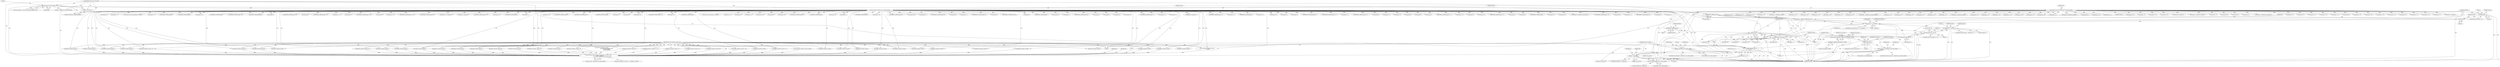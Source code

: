 digraph "0_tcpdump_289c672020280529fd382f3502efab7100d638ec@pointer" {
"1002895" [label="(Call,print_unknown_data(ndo, obj_tptr + 2, \"\n\t\t\", *(obj_tptr + 1) - 2))"];
"1000145" [label="(MethodParameterIn,netdissect_options *ndo)"];
"1002913" [label="(Call,obj_tptr+=*(obj_tptr+1))"];
"1002886" [label="(Call,*(obj_tptr+1) < 2)"];
"1002876" [label="(Call,obj_tlen < *(obj_tptr+1))"];
"1002849" [label="(Call,obj_tlen >= 2 + padbytes)"];
"1002842" [label="(Call,obj_tlen-=4)"];
"1002819" [label="(Call,obj_tlen < 4)"];
"1000320" [label="(Call,obj_tlen=rsvp_obj_len-sizeof(struct rsvp_object_header))"];
"1000322" [label="(Call,rsvp_obj_len-sizeof(struct rsvp_object_header))"];
"1000301" [label="(Call,tlen < rsvp_obj_len)"];
"1000172" [label="(Call,tlen>=sizeof(struct rsvp_object_header))"];
"1000150" [label="(MethodParameterIn,u_int tlen)"];
"1000215" [label="(Call,rsvp_obj_len < sizeof(struct rsvp_object_header))"];
"1000199" [label="(Call,rsvp_obj_len % 4)"];
"1000187" [label="(Call,rsvp_obj_len=EXTRACT_16BITS(rsvp_obj_header->length))"];
"1000189" [label="(Call,EXTRACT_16BITS(rsvp_obj_header->length))"];
"1002907" [label="(Call,obj_tlen-=*(obj_tptr+1))"];
"1002825" [label="(Call,padbytes = EXTRACT_16BITS(obj_tptr+2))"];
"1002827" [label="(Call,EXTRACT_16BITS(obj_tptr+2))"];
"1000314" [label="(Call,obj_tptr=tptr+sizeof(struct rsvp_object_header))"];
"1000184" [label="(Call,(const struct rsvp_object_header *)tptr)"];
"1000148" [label="(MethodParameterIn,const u_char *tptr)"];
"1002845" [label="(Call,obj_tptr+=4)"];
"1002839" [label="(Call,EXTRACT_16BITS(obj_tptr))"];
"1002901" [label="(Call,*(obj_tptr + 1) - 2)"];
"1003366" [label="(Call,print_unknown_data(ndo, tptr + sizeof(struct rsvp_object_header), \"\n\t    \", /* FIXME indentation */\n                               rsvp_obj_len - sizeof(struct rsvp_object_header)))"];
"1001284" [label="(Call,EXTRACT_16BITS(obj_tptr+2))"];
"1000182" [label="(Call,rsvp_obj_header = (const struct rsvp_object_header *)tptr)"];
"1002568" [label="(Call,obj_tptr+=16)"];
"1002236" [label="(Call,obj_tlen < 20)"];
"1002750" [label="(Call,obj_tptr+17)"];
"1001853" [label="(Call,EXTRACT_32BITS(obj_tptr+8))"];
"1001192" [label="(Call,obj_tptr+4)"];
"1002951" [label="(Call,obj_tptr + 1)"];
"1000349" [label="(Call,obj_tlen < 8)"];
"1002583" [label="(Call,obj_tlen >= 8)"];
"1002176" [label="(Call,obj_tlen < 20)"];
"1000315" [label="(Identifier,obj_tptr)"];
"1001847" [label="(Call,EXTRACT_32BITS(obj_tptr+4))"];
"1001848" [label="(Call,obj_tptr+4)"];
"1002755" [label="(Call,EXTRACT_16BITS(obj_tptr+18))"];
"1000314" [label="(Call,obj_tptr=tptr+sizeof(struct rsvp_object_header))"];
"1000186" [label="(Identifier,tptr)"];
"1001477" [label="(Call,obj_tlen-=*(obj_tptr+1))"];
"1000681" [label="(Call,ipaddr_string(ndo, obj_tptr))"];
"1002660" [label="(Call,obj_tptr+5)"];
"1003183" [label="(Call,EXTRACT_16BITS(obj_tptr))"];
"1002846" [label="(Identifier,obj_tptr)"];
"1002875" [label="(ControlStructure,if (obj_tlen < *(obj_tptr+1)))"];
"1000301" [label="(Call,tlen < rsvp_obj_len)"];
"1003384" [label="(Literal,0)"];
"1002902" [label="(Call,*(obj_tptr + 1))"];
"1002915" [label="(Call,*(obj_tptr+1))"];
"1002847" [label="(Literal,4)"];
"1000695" [label="(Call,obj_tlen < sizeof(struct in6_addr))"];
"1001918" [label="(Call,obj_tlen < 8)"];
"1001073" [label="(Call,obj_tptr+=4)"];
"1001025" [label="(Call,ipaddr_string(ndo, obj_tptr+8))"];
"1001658" [label="(Call,obj_tptr+3)"];
"1002895" [label="(Call,print_unknown_data(ndo, obj_tptr + 2, \"\n\t\t\", *(obj_tptr + 1) - 2))"];
"1002848" [label="(ControlStructure,while(obj_tlen >= 2 + padbytes))"];
"1001208" [label="(Call,EXTRACT_16BITS(obj_tptr+4))"];
"1001453" [label="(Call,obj_tptr+2)"];
"1001480" [label="(Call,obj_tptr+1)"];
"1001666" [label="(Call,obj_tptr+3)"];
"1002756" [label="(Call,obj_tptr+18)"];
"1000217" [label="(Call,sizeof(struct rsvp_object_header))"];
"1000410" [label="(Call,ip6addr_string(ndo, obj_tptr))"];
"1002845" [label="(Call,obj_tptr+=4)"];
"1002323" [label="(Call,ipaddr_string(ndo, obj_tptr))"];
"1002919" [label="(ControlStructure,break;)"];
"1000952" [label="(Call,ip6addr_string(ndo, obj_tptr+20))"];
"1003324" [label="(Call,ip6addr_string(ndo, obj_tptr))"];
"1003380" [label="(Call,tlen-=rsvp_obj_len)"];
"1002801" [label="(Call,obj_tlen-=20)"];
"1002877" [label="(Identifier,obj_tlen)"];
"1002842" [label="(Call,obj_tlen-=4)"];
"1002731" [label="(Call,obj_tlen-=8)"];
"1000843" [label="(Call,EXTRACT_24BITS(obj_tptr+1))"];
"1001323" [label="(Call,obj_tptr + 1)"];
"1002957" [label="(Call,obj_tptr+=4)"];
"1000867" [label="(Call,obj_tlen < 8)"];
"1002844" [label="(Literal,4)"];
"1002398" [label="(Call,obj_tlen < sizeof(struct rsvp_obj_frr_t))"];
"1002854" [label="(Block,)"];
"1002889" [label="(Identifier,obj_tptr)"];
"1000179" [label="(Identifier,tptr)"];
"1000463" [label="(Call,ip6addr_string(ndo, obj_tptr))"];
"1000571" [label="(Call,ipaddr_string(ndo, obj_tptr))"];
"1000176" [label="(Block,)"];
"1001483" [label="(Call,obj_tptr+=*(obj_tptr+1))"];
"1001405" [label="(Call,ipaddr_string(ndo, obj_tptr+2))"];
"1000145" [label="(MethodParameterIn,netdissect_options *ndo)"];
"1002843" [label="(Identifier,obj_tlen)"];
"1003373" [label="(Call,rsvp_obj_len - sizeof(struct rsvp_object_header))"];
"1000709" [label="(Call,ip6addr_string(ndo, obj_tptr))"];
"1002280" [label="(Call,ip6addr_string(ndo, obj_tptr))"];
"1003286" [label="(Call,obj_tlen < 4)"];
"1000328" [label="(Call,ND_TTEST2(*tptr, rsvp_obj_len))"];
"1001095" [label="(Call,EXTRACT_16BITS(obj_tptr + 2))"];
"1001289" [label="(Call,obj_tptr + 2)"];
"1003154" [label="(Call,EXTRACT_32BITS(obj_tptr))"];
"1002595" [label="(Call,ipaddr_string(ndo, obj_tptr))"];
"1001801" [label="(Call,obj_tptr + 4)"];
"1002160" [label="(Call,ipaddr_string(ndo, obj_tptr))"];
"1002910" [label="(Call,obj_tptr+1)"];
"1002896" [label="(Identifier,ndo)"];
"1001014" [label="(Call,ipaddr_string(ndo, obj_tptr))"];
"1002908" [label="(Identifier,obj_tlen)"];
"1001239" [label="(Call,obj_tlen < 4)"];
"1002820" [label="(Identifier,obj_tlen)"];
"1002851" [label="(Call,2 + padbytes)"];
"1002206" [label="(Call,obj_tlen < 20)"];
"1001295" [label="(Call,obj_tptr+=4)"];
"1001448" [label="(Call,obj_tptr+2)"];
"1001854" [label="(Call,obj_tptr+8)"];
"1002353" [label="(Call,ipaddr_string(ndo, obj_tptr))"];
"1000897" [label="(Call,obj_tlen < 20)"];
"1002916" [label="(Call,obj_tptr+1)"];
"1000321" [label="(Identifier,obj_tlen)"];
"1002885" [label="(ControlStructure,if (*(obj_tptr+1) < 2))"];
"1001311" [label="(Call,obj_tlen >= 4)"];
"1001142" [label="(Call,EXTRACT_16BITS(obj_tptr+8))"];
"1001879" [label="(Call,EXTRACT_32BITS(obj_tptr + 4))"];
"1001179" [label="(Call,obj_tptr + 2)"];
"1001221" [label="(Call,EXTRACT_16BITS(obj_tptr + 4))"];
"1000911" [label="(Call,ip6addr_string(ndo, obj_tptr))"];
"1001841" [label="(Call,obj_tptr+4)"];
"1000215" [label="(Call,rsvp_obj_len < sizeof(struct rsvp_object_header))"];
"1003299" [label="(Call,ipaddr_string(ndo, obj_tptr))"];
"1000205" [label="(Identifier,ndo)"];
"1001096" [label="(Call,obj_tptr + 2)"];
"1001129" [label="(Call,obj_tptr + 6)"];
"1003240" [label="(Call,obj_tlen-=4)"];
"1000171" [label="(ControlStructure,while(tlen>=sizeof(struct rsvp_object_header)))"];
"1000323" [label="(Identifier,rsvp_obj_len)"];
"1002677" [label="(Call,ipaddr_string(ndo, obj_tptr))"];
"1000189" [label="(Call,EXTRACT_16BITS(rsvp_obj_header->length))"];
"1001377" [label="(Call,obj_tptr+6)"];
"1000520" [label="(Call,obj_tlen < 12)"];
"1001470" [label="(Call,obj_tptr+3)"];
"1002888" [label="(Call,obj_tptr+1)"];
"1001407" [label="(Call,obj_tptr+2)"];
"1002741" [label="(Call,obj_tlen < 20)"];
"1000216" [label="(Identifier,rsvp_obj_len)"];
"1000542" [label="(Call,ipaddr_string(ndo, obj_tptr + 8))"];
"1001052" [label="(Call,obj_tlen >= 4)"];
"1000200" [label="(Identifier,rsvp_obj_len)"];
"1003368" [label="(Call,tptr + sizeof(struct rsvp_object_header))"];
"1000557" [label="(Call,obj_tlen < 12)"];
"1002824" [label="(Literal,1)"];
"1001996" [label="(Call,obj_tlen < 4)"];
"1002950" [label="(Call,EXTRACT_24BITS(obj_tptr + 1))"];
"1002857" [label="(Identifier,ndo)"];
"1001858" [label="(Call,obj_tptr + 12)"];
"1001587" [label="(Call,obj_tptr+3)"];
"1002900" [label="(Literal,\"\n\t\t\")"];
"1002887" [label="(Call,*(obj_tptr+1))"];
"1002913" [label="(Call,obj_tptr+=*(obj_tptr+1))"];
"1000852" [label="(Call,obj_tptr+=4)"];
"1001066" [label="(Call,EXTRACT_16BITS(obj_tptr + 2))"];
"1001277" [label="(Call,obj_tptr+1)"];
"1001462" [label="(Call,obj_tptr+3)"];
"1002009" [label="(Call,EXTRACT_32BITS(obj_tptr))"];
"1002053" [label="(Call,obj_tptr + 2)"];
"1002734" [label="(Call,obj_tptr+=8)"];
"1001079" [label="(Call,obj_tlen < 12)"];
"1002339" [label="(Call,obj_tlen < 16)"];
"1002841" [label="(Identifier,padbytes)"];
"1000644" [label="(Call,ip6addr_string(ndo, obj_tptr))"];
"1002934" [label="(Call,obj_tlen < 8)"];
"1002484" [label="(Call,obj_tptr+=sizeof(struct rsvp_obj_frr_t))"];
"1003377" [label="(Call,tptr+=rsvp_obj_len)"];
"1000941" [label="(Call,ip6addr_string(ndo, obj_tptr))"];
"1001473" [label="(Call,EXTRACT_32BITS(obj_tptr + 4))"];
"1002828" [label="(Call,obj_tptr+2)"];
"1001646" [label="(Call,obj_tptr+2)"];
"1002914" [label="(Identifier,obj_tptr)"];
"1002825" [label="(Call,padbytes = EXTRACT_16BITS(obj_tptr+2))"];
"1001896" [label="(Call,obj_tlen+=subobj_len)"];
"1002266" [label="(Call,obj_tlen < 40)"];
"1001780" [label="(Call,obj_tptr + 4)"];
"1001578" [label="(Call,obj_tlen < 4)"];
"1002821" [label="(Literal,4)"];
"1000330" [label="(Identifier,tptr)"];
"1001191" [label="(Call,EXTRACT_32BITS(obj_tptr+4))"];
"1002651" [label="(Call,obj_tlen < 8)"];
"1003225" [label="(Call,obj_tptr+4)"];
"1001502" [label="(Call,obj_tlen < 8)"];
"1001222" [label="(Call,obj_tptr + 4)"];
"1000602" [label="(Call,obj_tlen < sizeof(struct in_addr))"];
"1001954" [label="(Call,obj_tlen < 20)"];
"1003311" [label="(Call,obj_tlen < 16)"];
"1000781" [label="(Call,obj_tlen < 12)"];
"1000222" [label="(Identifier,ndo)"];
"1001209" [label="(Call,obj_tptr+4)"];
"1000303" [label="(Identifier,rsvp_obj_len)"];
"1003098" [label="(Call,signature_verify(ndo, pptr, plen,\n                                            obj_ptr.rsvp_obj_integrity->digest,\n                                            rsvp_clear_checksum,\n                                            rsvp_com_header))"];
"1001419" [label="(Call,obj_tptr + 7)"];
"1003006" [label="(Call,(const struct rsvp_obj_integrity_t *)obj_tptr)"];
"1000485" [label="(Call,obj_tlen < 26)"];
"1002031" [label="(Call,obj_tlen < 4)"];
"1001067" [label="(Call,obj_tptr + 2)"];
"1001706" [label="(Call,EXTRACT_16BITS(obj_tptr))"];
"1000190" [label="(Call,rsvp_obj_header->length)"];
"1002629" [label="(Call,EXTRACT_32BITS(obj_tptr))"];
"1001233" [label="(Call,obj_tptr+=12)"];
"1002879" [label="(Call,obj_tptr+1)"];
"1000984" [label="(Call,ipaddr_string(ndo, obj_tptr))"];
"1000449" [label="(Call,obj_tlen < 36)"];
"1000148" [label="(MethodParameterIn,const u_char *tptr)"];
"1002819" [label="(Call,obj_tlen < 4)"];
"1002190" [label="(Call,ip6addr_string(ndo, obj_tptr))"];
"1002995" [label="(Call,obj_tlen < sizeof(struct rsvp_obj_integrity_t))"];
"1000320" [label="(Call,obj_tlen=rsvp_obj_len-sizeof(struct rsvp_object_header))"];
"1000795" [label="(Call,EXTRACT_32BITS(obj_tptr))"];
"1000300" [label="(ControlStructure,if(tlen < rsvp_obj_len))"];
"1000826" [label="(Call,obj_tlen < 4)"];
"1001178" [label="(Call,EXTRACT_16BITS(obj_tptr + 2))"];
"1002364" [label="(Call,ipaddr_string(ndo, obj_tptr+8))"];
"1001122" [label="(Call,EXTRACT_16BITS(obj_tptr+4))"];
"1002907" [label="(Call,obj_tlen-=*(obj_tptr+1))"];
"1001199" [label="(Call,obj_tptr+8)"];
"1002903" [label="(Call,obj_tptr + 1)"];
"1001932" [label="(Call,ipaddr_string(ndo, obj_tptr))"];
"1002886" [label="(Call,*(obj_tptr+1) < 2)"];
"1002816" [label="(Block,)"];
"1001968" [label="(Call,ip6addr_string(ndo, obj_tptr))"];
"1001685" [label="(Call,obj_tlen < 4)"];
"1001128" [label="(Call,EXTRACT_16BITS(obj_tptr + 6))"];
"1001412" [label="(Call,obj_tptr+6)"];
"1002901" [label="(Call,*(obj_tptr + 1) - 2)"];
"1001288" [label="(Call,EXTRACT_16BITS(obj_tptr + 2))"];
"1001617" [label="(Call,obj_tptr + 4 + i)"];
"1000757" [label="(Call,obj_tlen < 4)"];
"1001285" [label="(Call,obj_tptr+2)"];
"1001857" [label="(Call,EXTRACT_32BITS(obj_tptr + 12))"];
"1002666" [label="(Call,obj_tptr+6)"];
"1003235" [label="(Call,obj_tptr+=12)"];
"1003356" [label="(ControlStructure,if (ndo->ndo_vflag > 1 || hexdump == TRUE))"];
"1000174" [label="(Call,sizeof(struct rsvp_object_header))"];
"1002894" [label="(Literal,1)"];
"1001540" [label="(Call,obj_tlen < 8)"];
"1000150" [label="(MethodParameterIn,u_int tlen)"];
"1001148" [label="(Call,EXTRACT_16BITS(obj_tptr + 10))"];
"1002909" [label="(Call,*(obj_tptr+1))"];
"1002839" [label="(Call,EXTRACT_16BITS(obj_tptr))"];
"1001614" [label="(Call,safeputchar(ndo, *(obj_tptr + 4 + i)))"];
"1002884" [label="(Literal,1)"];
"1001198" [label="(Call,EXTRACT_32BITS(obj_tptr+8))"];
"1002491" [label="(Call,obj_tlen < 16)"];
"1001661" [label="(Call,obj_tptr+=4+*(obj_tptr+3))"];
"1002598" [label="(Call,ipaddr_string(ndo, obj_tptr + 4))"];
"1000579" [label="(Call,ipaddr_string(ndo, obj_tptr + 8))"];
"1002309" [label="(Call,obj_tlen < 8)"];
"1000324" [label="(Call,sizeof(struct rsvp_object_header))"];
"1001893" [label="(Call,obj_tptr+=subobj_len)"];
"1002052" [label="(Call,EXTRACT_16BITS(obj_tptr + 2))"];
"1003243" [label="(Call,obj_tptr+=4)"];
"1000667" [label="(Call,obj_tlen < sizeof(struct in_addr))"];
"1001516" [label="(Call,EXTRACT_32BITS(obj_tptr))"];
"1001486" [label="(Call,obj_tptr+1)"];
"1002897" [label="(Call,obj_tptr + 2)"];
"1000881" [label="(Call,ipaddr_string(ndo, obj_tptr))"];
"1001778" [label="(Call,ipaddr_string(ndo, obj_tptr + 4))"];
"1002291" [label="(Call,ip6addr_string(ndo, obj_tptr+20))"];
"1002849" [label="(Call,obj_tlen >= 2 + padbytes)"];
"1002146" [label="(Call,obj_tlen < 8)"];
"1000307" [label="(Identifier,ndo)"];
"1000198" [label="(ControlStructure,if(rsvp_obj_len % 4))"];
"1003409" [label="(MethodReturn,RET)"];
"1000188" [label="(Identifier,rsvp_obj_len)"];
"1002833" [label="(Identifier,ndo)"];
"1000316" [label="(Call,tptr+sizeof(struct rsvp_object_header))"];
"1001880" [label="(Call,obj_tptr + 4)"];
"1002665" [label="(Call,EXTRACT_16BITS(obj_tptr+6))"];
"1002906" [label="(Literal,2)"];
"1001840" [label="(Call,EXTRACT_32BITS(obj_tptr+4))"];
"1003366" [label="(Call,print_unknown_data(ndo, tptr + sizeof(struct rsvp_object_header), \"\n\t    \", /* FIXME indentation */\n                               rsvp_obj_len - sizeof(struct rsvp_object_header)))"];
"1002220" [label="(Call,ip6addr_string(ndo, obj_tptr))"];
"1000194" [label="(Identifier,rsvp_obj_ctype)"];
"1003367" [label="(Identifier,ndo)"];
"1003138" [label="(Call,obj_tlen < 4)"];
"1000499" [label="(Call,EXTRACT_32BITS(obj_tptr))"];
"1001272" [label="(Call,obj_tptr+1)"];
"1001638" [label="(Call,obj_tptr+1)"];
"1000970" [label="(Call,obj_tlen < 8)"];
"1000471" [label="(Call,ip6addr_string(ndo, obj_tptr + 20))"];
"1000184" [label="(Call,(const struct rsvp_object_header *)tptr)"];
"1001156" [label="(Call,obj_tptr+=12)"];
"1002850" [label="(Identifier,obj_tlen)"];
"1002872" [label="(Call,obj_tptr + 1)"];
"1000616" [label="(Call,ipaddr_string(ndo, obj_tptr))"];
"1000735" [label="(Call,obj_tlen >= 4)"];
"1003228" [label="(Call,EXTRACT_32BITS(obj_tptr + 8))"];
"1002116" [label="(Call,rsvp_intserv_print(ndo, obj_tptr, obj_tlen))"];
"1000214" [label="(ControlStructure,if(rsvp_obj_len < sizeof(struct rsvp_object_header)))"];
"1003229" [label="(Call,obj_tptr + 8)"];
"1002767" [label="(Call,ip6addr_string(ndo, obj_tptr))"];
"1001554" [label="(Call,EXTRACT_32BITS(obj_tptr))"];
"1000396" [label="(Call,obj_tlen < 20)"];
"1002838" [label="(Block,)"];
"1003350" [label="(Call,print_unknown_data(ndo, obj_tptr, \"\n\t    \", obj_tlen))"];
"1002390" [label="(Call,(const struct rsvp_obj_frr_t *)obj_tptr)"];
"1003174" [label="(Call,obj_tlen < 4)"];
"1000187" [label="(Call,rsvp_obj_len=EXTRACT_16BITS(rsvp_obj_header->length))"];
"1000927" [label="(Call,obj_tlen < 40)"];
"1000506" [label="(Call,ip6addr_string(ndo, obj_tptr + 8))"];
"1001162" [label="(Call,obj_tlen < 12)"];
"1000630" [label="(Call,obj_tlen < sizeof(struct in6_addr))"];
"1001650" [label="(Call,obj_tptr + 2)"];
"1001123" [label="(Call,obj_tptr+4)"];
"1002632" [label="(Call,obj_tlen-=4)"];
"1000322" [label="(Call,rsvp_obj_len-sizeof(struct rsvp_object_header))"];
"1002876" [label="(Call,obj_tlen < *(obj_tptr+1))"];
"1001474" [label="(Call,obj_tptr + 4)"];
"1002804" [label="(Call,obj_tptr+=20)"];
"1002840" [label="(Identifier,obj_tptr)"];
"1002826" [label="(Identifier,padbytes)"];
"1001000" [label="(Call,obj_tlen < 16)"];
"1001143" [label="(Call,obj_tptr+8)"];
"1000238" [label="(Identifier,ndo)"];
"1000201" [label="(Literal,4)"];
"1002827" [label="(Call,EXTRACT_16BITS(obj_tptr+2))"];
"1002057" [label="(Call,obj_tptr+=4)"];
"1003224" [label="(Call,EXTRACT_32BITS(obj_tptr+4))"];
"1000746" [label="(Call,EXTRACT_32BITS(obj_tptr))"];
"1003210" [label="(Call,obj_tlen < 12)"];
"1002891" [label="(Literal,2)"];
"1002250" [label="(Call,ipaddr_string(ndo, obj_tptr))"];
"1001799" [label="(Call,ip6addr_string(ndo, obj_tptr + 4))"];
"1002818" [label="(ControlStructure,if (obj_tlen < 4))"];
"1000173" [label="(Identifier,tlen)"];
"1001107" [label="(Call,obj_tptr + 4)"];
"1002878" [label="(Call,*(obj_tptr+1))"];
"1000172" [label="(Call,tlen>=sizeof(struct rsvp_object_header))"];
"1000844" [label="(Call,obj_tptr+1)"];
"1000199" [label="(Call,rsvp_obj_len % 4)"];
"1000363" [label="(Call,ipaddr_string(ndo, obj_tptr))"];
"1000534" [label="(Call,ipaddr_string(ndo, obj_tptr))"];
"1000770" [label="(Call,EXTRACT_32BITS(obj_tptr))"];
"1000302" [label="(Identifier,tlen)"];
"1001149" [label="(Call,obj_tptr + 10)"];
"1003378" [label="(Identifier,tptr)"];
"1003372" [label="(Literal,\"\n\t    \")"];
"1002895" -> "1002854"  [label="AST: "];
"1002895" -> "1002901"  [label="CFG: "];
"1002896" -> "1002895"  [label="AST: "];
"1002897" -> "1002895"  [label="AST: "];
"1002900" -> "1002895"  [label="AST: "];
"1002901" -> "1002895"  [label="AST: "];
"1002908" -> "1002895"  [label="CFG: "];
"1002895" -> "1003409"  [label="DDG: "];
"1002895" -> "1003409"  [label="DDG: "];
"1002895" -> "1003409"  [label="DDG: "];
"1002895" -> "1003409"  [label="DDG: "];
"1000145" -> "1002895"  [label="DDG: "];
"1002913" -> "1002895"  [label="DDG: "];
"1002845" -> "1002895"  [label="DDG: "];
"1002901" -> "1002895"  [label="DDG: "];
"1002901" -> "1002895"  [label="DDG: "];
"1002895" -> "1003366"  [label="DDG: "];
"1000145" -> "1000144"  [label="AST: "];
"1000145" -> "1003409"  [label="DDG: "];
"1000145" -> "1000363"  [label="DDG: "];
"1000145" -> "1000410"  [label="DDG: "];
"1000145" -> "1000463"  [label="DDG: "];
"1000145" -> "1000471"  [label="DDG: "];
"1000145" -> "1000506"  [label="DDG: "];
"1000145" -> "1000534"  [label="DDG: "];
"1000145" -> "1000542"  [label="DDG: "];
"1000145" -> "1000571"  [label="DDG: "];
"1000145" -> "1000579"  [label="DDG: "];
"1000145" -> "1000616"  [label="DDG: "];
"1000145" -> "1000644"  [label="DDG: "];
"1000145" -> "1000681"  [label="DDG: "];
"1000145" -> "1000709"  [label="DDG: "];
"1000145" -> "1000881"  [label="DDG: "];
"1000145" -> "1000911"  [label="DDG: "];
"1000145" -> "1000941"  [label="DDG: "];
"1000145" -> "1000952"  [label="DDG: "];
"1000145" -> "1000984"  [label="DDG: "];
"1000145" -> "1001014"  [label="DDG: "];
"1000145" -> "1001025"  [label="DDG: "];
"1000145" -> "1001405"  [label="DDG: "];
"1000145" -> "1001614"  [label="DDG: "];
"1000145" -> "1001778"  [label="DDG: "];
"1000145" -> "1001799"  [label="DDG: "];
"1000145" -> "1001932"  [label="DDG: "];
"1000145" -> "1001968"  [label="DDG: "];
"1000145" -> "1002116"  [label="DDG: "];
"1000145" -> "1002160"  [label="DDG: "];
"1000145" -> "1002190"  [label="DDG: "];
"1000145" -> "1002220"  [label="DDG: "];
"1000145" -> "1002250"  [label="DDG: "];
"1000145" -> "1002280"  [label="DDG: "];
"1000145" -> "1002291"  [label="DDG: "];
"1000145" -> "1002323"  [label="DDG: "];
"1000145" -> "1002353"  [label="DDG: "];
"1000145" -> "1002364"  [label="DDG: "];
"1000145" -> "1002595"  [label="DDG: "];
"1000145" -> "1002598"  [label="DDG: "];
"1000145" -> "1002677"  [label="DDG: "];
"1000145" -> "1002767"  [label="DDG: "];
"1000145" -> "1003098"  [label="DDG: "];
"1000145" -> "1003299"  [label="DDG: "];
"1000145" -> "1003324"  [label="DDG: "];
"1000145" -> "1003350"  [label="DDG: "];
"1000145" -> "1003366"  [label="DDG: "];
"1002913" -> "1002854"  [label="AST: "];
"1002913" -> "1002915"  [label="CFG: "];
"1002914" -> "1002913"  [label="AST: "];
"1002915" -> "1002913"  [label="AST: "];
"1002850" -> "1002913"  [label="CFG: "];
"1002913" -> "1003409"  [label="DDG: "];
"1002913" -> "1003409"  [label="DDG: "];
"1002913" -> "1002872"  [label="DDG: "];
"1002913" -> "1002879"  [label="DDG: "];
"1002913" -> "1002888"  [label="DDG: "];
"1002913" -> "1002897"  [label="DDG: "];
"1002913" -> "1002903"  [label="DDG: "];
"1002913" -> "1002910"  [label="DDG: "];
"1002886" -> "1002913"  [label="DDG: "];
"1002845" -> "1002913"  [label="DDG: "];
"1002913" -> "1002916"  [label="DDG: "];
"1002886" -> "1002885"  [label="AST: "];
"1002886" -> "1002891"  [label="CFG: "];
"1002887" -> "1002886"  [label="AST: "];
"1002891" -> "1002886"  [label="AST: "];
"1002894" -> "1002886"  [label="CFG: "];
"1002896" -> "1002886"  [label="CFG: "];
"1002886" -> "1003409"  [label="DDG: "];
"1002886" -> "1003409"  [label="DDG: "];
"1002886" -> "1002876"  [label="DDG: "];
"1002876" -> "1002886"  [label="DDG: "];
"1002886" -> "1002907"  [label="DDG: "];
"1002876" -> "1002875"  [label="AST: "];
"1002876" -> "1002878"  [label="CFG: "];
"1002877" -> "1002876"  [label="AST: "];
"1002878" -> "1002876"  [label="AST: "];
"1002884" -> "1002876"  [label="CFG: "];
"1002889" -> "1002876"  [label="CFG: "];
"1002876" -> "1003409"  [label="DDG: "];
"1002876" -> "1003409"  [label="DDG: "];
"1002876" -> "1003409"  [label="DDG: "];
"1002849" -> "1002876"  [label="DDG: "];
"1002876" -> "1002907"  [label="DDG: "];
"1002849" -> "1002848"  [label="AST: "];
"1002849" -> "1002851"  [label="CFG: "];
"1002850" -> "1002849"  [label="AST: "];
"1002851" -> "1002849"  [label="AST: "];
"1002857" -> "1002849"  [label="CFG: "];
"1002919" -> "1002849"  [label="CFG: "];
"1002849" -> "1003409"  [label="DDG: "];
"1002849" -> "1003409"  [label="DDG: "];
"1002849" -> "1003409"  [label="DDG: "];
"1002842" -> "1002849"  [label="DDG: "];
"1002907" -> "1002849"  [label="DDG: "];
"1002825" -> "1002849"  [label="DDG: "];
"1002842" -> "1002816"  [label="AST: "];
"1002842" -> "1002844"  [label="CFG: "];
"1002843" -> "1002842"  [label="AST: "];
"1002844" -> "1002842"  [label="AST: "];
"1002846" -> "1002842"  [label="CFG: "];
"1002819" -> "1002842"  [label="DDG: "];
"1002819" -> "1002818"  [label="AST: "];
"1002819" -> "1002821"  [label="CFG: "];
"1002820" -> "1002819"  [label="AST: "];
"1002821" -> "1002819"  [label="AST: "];
"1002824" -> "1002819"  [label="CFG: "];
"1002826" -> "1002819"  [label="CFG: "];
"1002819" -> "1003409"  [label="DDG: "];
"1002819" -> "1003409"  [label="DDG: "];
"1000320" -> "1002819"  [label="DDG: "];
"1000320" -> "1000176"  [label="AST: "];
"1000320" -> "1000322"  [label="CFG: "];
"1000321" -> "1000320"  [label="AST: "];
"1000322" -> "1000320"  [label="AST: "];
"1000330" -> "1000320"  [label="CFG: "];
"1000320" -> "1003409"  [label="DDG: "];
"1000320" -> "1003409"  [label="DDG: "];
"1000322" -> "1000320"  [label="DDG: "];
"1000320" -> "1000349"  [label="DDG: "];
"1000320" -> "1000396"  [label="DDG: "];
"1000320" -> "1000449"  [label="DDG: "];
"1000320" -> "1000485"  [label="DDG: "];
"1000320" -> "1000520"  [label="DDG: "];
"1000320" -> "1000557"  [label="DDG: "];
"1000320" -> "1000602"  [label="DDG: "];
"1000320" -> "1000630"  [label="DDG: "];
"1000320" -> "1000667"  [label="DDG: "];
"1000320" -> "1000695"  [label="DDG: "];
"1000320" -> "1000735"  [label="DDG: "];
"1000320" -> "1000757"  [label="DDG: "];
"1000320" -> "1000781"  [label="DDG: "];
"1000320" -> "1000826"  [label="DDG: "];
"1000320" -> "1000867"  [label="DDG: "];
"1000320" -> "1000897"  [label="DDG: "];
"1000320" -> "1000927"  [label="DDG: "];
"1000320" -> "1000970"  [label="DDG: "];
"1000320" -> "1001000"  [label="DDG: "];
"1000320" -> "1001052"  [label="DDG: "];
"1000320" -> "1001079"  [label="DDG: "];
"1000320" -> "1001162"  [label="DDG: "];
"1000320" -> "1001239"  [label="DDG: "];
"1000320" -> "1001311"  [label="DDG: "];
"1000320" -> "1001477"  [label="DDG: "];
"1000320" -> "1001502"  [label="DDG: "];
"1000320" -> "1001540"  [label="DDG: "];
"1000320" -> "1001578"  [label="DDG: "];
"1000320" -> "1001685"  [label="DDG: "];
"1000320" -> "1001896"  [label="DDG: "];
"1000320" -> "1001918"  [label="DDG: "];
"1000320" -> "1001954"  [label="DDG: "];
"1000320" -> "1001996"  [label="DDG: "];
"1000320" -> "1002031"  [label="DDG: "];
"1000320" -> "1002146"  [label="DDG: "];
"1000320" -> "1002176"  [label="DDG: "];
"1000320" -> "1002206"  [label="DDG: "];
"1000320" -> "1002236"  [label="DDG: "];
"1000320" -> "1002266"  [label="DDG: "];
"1000320" -> "1002309"  [label="DDG: "];
"1000320" -> "1002339"  [label="DDG: "];
"1000320" -> "1002398"  [label="DDG: "];
"1000320" -> "1002491"  [label="DDG: "];
"1000320" -> "1002583"  [label="DDG: "];
"1000320" -> "1002632"  [label="DDG: "];
"1000320" -> "1002651"  [label="DDG: "];
"1000320" -> "1002731"  [label="DDG: "];
"1000320" -> "1002741"  [label="DDG: "];
"1000320" -> "1002801"  [label="DDG: "];
"1000320" -> "1002934"  [label="DDG: "];
"1000320" -> "1002995"  [label="DDG: "];
"1000320" -> "1003138"  [label="DDG: "];
"1000320" -> "1003174"  [label="DDG: "];
"1000320" -> "1003210"  [label="DDG: "];
"1000320" -> "1003240"  [label="DDG: "];
"1000320" -> "1003286"  [label="DDG: "];
"1000320" -> "1003311"  [label="DDG: "];
"1000320" -> "1003350"  [label="DDG: "];
"1000322" -> "1000324"  [label="CFG: "];
"1000323" -> "1000322"  [label="AST: "];
"1000324" -> "1000322"  [label="AST: "];
"1000301" -> "1000322"  [label="DDG: "];
"1000322" -> "1000328"  [label="DDG: "];
"1000301" -> "1000300"  [label="AST: "];
"1000301" -> "1000303"  [label="CFG: "];
"1000302" -> "1000301"  [label="AST: "];
"1000303" -> "1000301"  [label="AST: "];
"1000307" -> "1000301"  [label="CFG: "];
"1000315" -> "1000301"  [label="CFG: "];
"1000301" -> "1003409"  [label="DDG: "];
"1000301" -> "1003409"  [label="DDG: "];
"1000301" -> "1003409"  [label="DDG: "];
"1000172" -> "1000301"  [label="DDG: "];
"1000150" -> "1000301"  [label="DDG: "];
"1000215" -> "1000301"  [label="DDG: "];
"1000301" -> "1003380"  [label="DDG: "];
"1000172" -> "1000171"  [label="AST: "];
"1000172" -> "1000174"  [label="CFG: "];
"1000173" -> "1000172"  [label="AST: "];
"1000174" -> "1000172"  [label="AST: "];
"1000179" -> "1000172"  [label="CFG: "];
"1003384" -> "1000172"  [label="CFG: "];
"1000172" -> "1003409"  [label="DDG: "];
"1000172" -> "1003409"  [label="DDG: "];
"1000150" -> "1000172"  [label="DDG: "];
"1000150" -> "1000144"  [label="AST: "];
"1000150" -> "1003409"  [label="DDG: "];
"1000150" -> "1003380"  [label="DDG: "];
"1000215" -> "1000214"  [label="AST: "];
"1000215" -> "1000217"  [label="CFG: "];
"1000216" -> "1000215"  [label="AST: "];
"1000217" -> "1000215"  [label="AST: "];
"1000222" -> "1000215"  [label="CFG: "];
"1000238" -> "1000215"  [label="CFG: "];
"1000215" -> "1003409"  [label="DDG: "];
"1000215" -> "1003409"  [label="DDG: "];
"1000199" -> "1000215"  [label="DDG: "];
"1000199" -> "1000198"  [label="AST: "];
"1000199" -> "1000201"  [label="CFG: "];
"1000200" -> "1000199"  [label="AST: "];
"1000201" -> "1000199"  [label="AST: "];
"1000205" -> "1000199"  [label="CFG: "];
"1000216" -> "1000199"  [label="CFG: "];
"1000199" -> "1003409"  [label="DDG: "];
"1000199" -> "1003409"  [label="DDG: "];
"1000187" -> "1000199"  [label="DDG: "];
"1000187" -> "1000176"  [label="AST: "];
"1000187" -> "1000189"  [label="CFG: "];
"1000188" -> "1000187"  [label="AST: "];
"1000189" -> "1000187"  [label="AST: "];
"1000194" -> "1000187"  [label="CFG: "];
"1000187" -> "1003409"  [label="DDG: "];
"1000189" -> "1000187"  [label="DDG: "];
"1000189" -> "1000190"  [label="CFG: "];
"1000190" -> "1000189"  [label="AST: "];
"1000189" -> "1003409"  [label="DDG: "];
"1002907" -> "1002854"  [label="AST: "];
"1002907" -> "1002909"  [label="CFG: "];
"1002908" -> "1002907"  [label="AST: "];
"1002909" -> "1002907"  [label="AST: "];
"1002914" -> "1002907"  [label="CFG: "];
"1002825" -> "1002816"  [label="AST: "];
"1002825" -> "1002827"  [label="CFG: "];
"1002826" -> "1002825"  [label="AST: "];
"1002827" -> "1002825"  [label="AST: "];
"1002833" -> "1002825"  [label="CFG: "];
"1002825" -> "1003409"  [label="DDG: "];
"1002827" -> "1002825"  [label="DDG: "];
"1002825" -> "1002851"  [label="DDG: "];
"1002827" -> "1002828"  [label="CFG: "];
"1002828" -> "1002827"  [label="AST: "];
"1002827" -> "1003409"  [label="DDG: "];
"1000314" -> "1002827"  [label="DDG: "];
"1000314" -> "1000176"  [label="AST: "];
"1000314" -> "1000316"  [label="CFG: "];
"1000315" -> "1000314"  [label="AST: "];
"1000316" -> "1000314"  [label="AST: "];
"1000321" -> "1000314"  [label="CFG: "];
"1000314" -> "1003409"  [label="DDG: "];
"1000314" -> "1003409"  [label="DDG: "];
"1000184" -> "1000314"  [label="DDG: "];
"1000148" -> "1000314"  [label="DDG: "];
"1000314" -> "1000363"  [label="DDG: "];
"1000314" -> "1000410"  [label="DDG: "];
"1000314" -> "1000463"  [label="DDG: "];
"1000314" -> "1000499"  [label="DDG: "];
"1000314" -> "1000534"  [label="DDG: "];
"1000314" -> "1000571"  [label="DDG: "];
"1000314" -> "1000616"  [label="DDG: "];
"1000314" -> "1000644"  [label="DDG: "];
"1000314" -> "1000681"  [label="DDG: "];
"1000314" -> "1000709"  [label="DDG: "];
"1000314" -> "1000746"  [label="DDG: "];
"1000314" -> "1000770"  [label="DDG: "];
"1000314" -> "1000795"  [label="DDG: "];
"1000314" -> "1000843"  [label="DDG: "];
"1000314" -> "1000844"  [label="DDG: "];
"1000314" -> "1000852"  [label="DDG: "];
"1000314" -> "1000881"  [label="DDG: "];
"1000314" -> "1000911"  [label="DDG: "];
"1000314" -> "1000941"  [label="DDG: "];
"1000314" -> "1000984"  [label="DDG: "];
"1000314" -> "1001014"  [label="DDG: "];
"1000314" -> "1001066"  [label="DDG: "];
"1000314" -> "1001067"  [label="DDG: "];
"1000314" -> "1001073"  [label="DDG: "];
"1000314" -> "1001095"  [label="DDG: "];
"1000314" -> "1001096"  [label="DDG: "];
"1000314" -> "1001107"  [label="DDG: "];
"1000314" -> "1001122"  [label="DDG: "];
"1000314" -> "1001123"  [label="DDG: "];
"1000314" -> "1001128"  [label="DDG: "];
"1000314" -> "1001129"  [label="DDG: "];
"1000314" -> "1001142"  [label="DDG: "];
"1000314" -> "1001143"  [label="DDG: "];
"1000314" -> "1001148"  [label="DDG: "];
"1000314" -> "1001149"  [label="DDG: "];
"1000314" -> "1001156"  [label="DDG: "];
"1000314" -> "1001178"  [label="DDG: "];
"1000314" -> "1001179"  [label="DDG: "];
"1000314" -> "1001191"  [label="DDG: "];
"1000314" -> "1001192"  [label="DDG: "];
"1000314" -> "1001198"  [label="DDG: "];
"1000314" -> "1001199"  [label="DDG: "];
"1000314" -> "1001208"  [label="DDG: "];
"1000314" -> "1001209"  [label="DDG: "];
"1000314" -> "1001221"  [label="DDG: "];
"1000314" -> "1001222"  [label="DDG: "];
"1000314" -> "1001233"  [label="DDG: "];
"1000314" -> "1001272"  [label="DDG: "];
"1000314" -> "1001277"  [label="DDG: "];
"1000314" -> "1001284"  [label="DDG: "];
"1000314" -> "1001285"  [label="DDG: "];
"1000314" -> "1001288"  [label="DDG: "];
"1000314" -> "1001289"  [label="DDG: "];
"1000314" -> "1001295"  [label="DDG: "];
"1000314" -> "1001323"  [label="DDG: "];
"1000314" -> "1001377"  [label="DDG: "];
"1000314" -> "1001405"  [label="DDG: "];
"1000314" -> "1001407"  [label="DDG: "];
"1000314" -> "1001412"  [label="DDG: "];
"1000314" -> "1001419"  [label="DDG: "];
"1000314" -> "1001448"  [label="DDG: "];
"1000314" -> "1001453"  [label="DDG: "];
"1000314" -> "1001462"  [label="DDG: "];
"1000314" -> "1001470"  [label="DDG: "];
"1000314" -> "1001473"  [label="DDG: "];
"1000314" -> "1001474"  [label="DDG: "];
"1000314" -> "1001480"  [label="DDG: "];
"1000314" -> "1001483"  [label="DDG: "];
"1000314" -> "1001486"  [label="DDG: "];
"1000314" -> "1001516"  [label="DDG: "];
"1000314" -> "1001554"  [label="DDG: "];
"1000314" -> "1001587"  [label="DDG: "];
"1000314" -> "1001617"  [label="DDG: "];
"1000314" -> "1001638"  [label="DDG: "];
"1000314" -> "1001646"  [label="DDG: "];
"1000314" -> "1001650"  [label="DDG: "];
"1000314" -> "1001658"  [label="DDG: "];
"1000314" -> "1001661"  [label="DDG: "];
"1000314" -> "1001666"  [label="DDG: "];
"1000314" -> "1001706"  [label="DDG: "];
"1000314" -> "1001778"  [label="DDG: "];
"1000314" -> "1001780"  [label="DDG: "];
"1000314" -> "1001799"  [label="DDG: "];
"1000314" -> "1001801"  [label="DDG: "];
"1000314" -> "1001840"  [label="DDG: "];
"1000314" -> "1001841"  [label="DDG: "];
"1000314" -> "1001847"  [label="DDG: "];
"1000314" -> "1001848"  [label="DDG: "];
"1000314" -> "1001853"  [label="DDG: "];
"1000314" -> "1001854"  [label="DDG: "];
"1000314" -> "1001857"  [label="DDG: "];
"1000314" -> "1001858"  [label="DDG: "];
"1000314" -> "1001879"  [label="DDG: "];
"1000314" -> "1001880"  [label="DDG: "];
"1000314" -> "1001893"  [label="DDG: "];
"1000314" -> "1001932"  [label="DDG: "];
"1000314" -> "1001968"  [label="DDG: "];
"1000314" -> "1002009"  [label="DDG: "];
"1000314" -> "1002052"  [label="DDG: "];
"1000314" -> "1002053"  [label="DDG: "];
"1000314" -> "1002057"  [label="DDG: "];
"1000314" -> "1002160"  [label="DDG: "];
"1000314" -> "1002190"  [label="DDG: "];
"1000314" -> "1002220"  [label="DDG: "];
"1000314" -> "1002250"  [label="DDG: "];
"1000314" -> "1002280"  [label="DDG: "];
"1000314" -> "1002323"  [label="DDG: "];
"1000314" -> "1002353"  [label="DDG: "];
"1000314" -> "1002390"  [label="DDG: "];
"1000314" -> "1002484"  [label="DDG: "];
"1000314" -> "1002568"  [label="DDG: "];
"1000314" -> "1002595"  [label="DDG: "];
"1000314" -> "1002629"  [label="DDG: "];
"1000314" -> "1002660"  [label="DDG: "];
"1000314" -> "1002665"  [label="DDG: "];
"1000314" -> "1002666"  [label="DDG: "];
"1000314" -> "1002677"  [label="DDG: "];
"1000314" -> "1002734"  [label="DDG: "];
"1000314" -> "1002750"  [label="DDG: "];
"1000314" -> "1002755"  [label="DDG: "];
"1000314" -> "1002756"  [label="DDG: "];
"1000314" -> "1002767"  [label="DDG: "];
"1000314" -> "1002804"  [label="DDG: "];
"1000314" -> "1002828"  [label="DDG: "];
"1000314" -> "1002839"  [label="DDG: "];
"1000314" -> "1002950"  [label="DDG: "];
"1000314" -> "1002951"  [label="DDG: "];
"1000314" -> "1002957"  [label="DDG: "];
"1000314" -> "1003006"  [label="DDG: "];
"1000314" -> "1003154"  [label="DDG: "];
"1000314" -> "1003183"  [label="DDG: "];
"1000314" -> "1003224"  [label="DDG: "];
"1000314" -> "1003225"  [label="DDG: "];
"1000314" -> "1003228"  [label="DDG: "];
"1000314" -> "1003229"  [label="DDG: "];
"1000314" -> "1003235"  [label="DDG: "];
"1000314" -> "1003243"  [label="DDG: "];
"1000314" -> "1003299"  [label="DDG: "];
"1000314" -> "1003324"  [label="DDG: "];
"1000314" -> "1003350"  [label="DDG: "];
"1000184" -> "1000182"  [label="AST: "];
"1000184" -> "1000186"  [label="CFG: "];
"1000185" -> "1000184"  [label="AST: "];
"1000186" -> "1000184"  [label="AST: "];
"1000182" -> "1000184"  [label="CFG: "];
"1000184" -> "1003409"  [label="DDG: "];
"1000184" -> "1000182"  [label="DDG: "];
"1000148" -> "1000184"  [label="DDG: "];
"1000184" -> "1000316"  [label="DDG: "];
"1000184" -> "1003366"  [label="DDG: "];
"1000184" -> "1003368"  [label="DDG: "];
"1000184" -> "1003377"  [label="DDG: "];
"1000148" -> "1000144"  [label="AST: "];
"1000148" -> "1003409"  [label="DDG: "];
"1000148" -> "1000316"  [label="DDG: "];
"1000148" -> "1003366"  [label="DDG: "];
"1000148" -> "1003368"  [label="DDG: "];
"1000148" -> "1003377"  [label="DDG: "];
"1002845" -> "1002816"  [label="AST: "];
"1002845" -> "1002847"  [label="CFG: "];
"1002846" -> "1002845"  [label="AST: "];
"1002847" -> "1002845"  [label="AST: "];
"1002850" -> "1002845"  [label="CFG: "];
"1002845" -> "1003409"  [label="DDG: "];
"1002839" -> "1002845"  [label="DDG: "];
"1002845" -> "1002872"  [label="DDG: "];
"1002845" -> "1002879"  [label="DDG: "];
"1002845" -> "1002888"  [label="DDG: "];
"1002845" -> "1002897"  [label="DDG: "];
"1002845" -> "1002903"  [label="DDG: "];
"1002845" -> "1002910"  [label="DDG: "];
"1002845" -> "1002916"  [label="DDG: "];
"1002839" -> "1002838"  [label="AST: "];
"1002839" -> "1002840"  [label="CFG: "];
"1002840" -> "1002839"  [label="AST: "];
"1002841" -> "1002839"  [label="CFG: "];
"1002839" -> "1003409"  [label="DDG: "];
"1002901" -> "1002906"  [label="CFG: "];
"1002902" -> "1002901"  [label="AST: "];
"1002906" -> "1002901"  [label="AST: "];
"1002901" -> "1003409"  [label="DDG: "];
"1003366" -> "1003356"  [label="AST: "];
"1003366" -> "1003373"  [label="CFG: "];
"1003367" -> "1003366"  [label="AST: "];
"1003368" -> "1003366"  [label="AST: "];
"1003372" -> "1003366"  [label="AST: "];
"1003373" -> "1003366"  [label="AST: "];
"1003378" -> "1003366"  [label="CFG: "];
"1002364" -> "1003366"  [label="DDG: "];
"1000410" -> "1003366"  [label="DDG: "];
"1000471" -> "1003366"  [label="DDG: "];
"1000506" -> "1003366"  [label="DDG: "];
"1001778" -> "1003366"  [label="DDG: "];
"1000542" -> "1003366"  [label="DDG: "];
"1000881" -> "1003366"  [label="DDG: "];
"1000911" -> "1003366"  [label="DDG: "];
"1001799" -> "1003366"  [label="DDG: "];
"1003350" -> "1003366"  [label="DDG: "];
"1002160" -> "1003366"  [label="DDG: "];
"1002291" -> "1003366"  [label="DDG: "];
"1000681" -> "1003366"  [label="DDG: "];
"1000579" -> "1003366"  [label="DDG: "];
"1001025" -> "1003366"  [label="DDG: "];
"1000952" -> "1003366"  [label="DDG: "];
"1002323" -> "1003366"  [label="DDG: "];
"1000363" -> "1003366"  [label="DDG: "];
"1000616" -> "1003366"  [label="DDG: "];
"1002598" -> "1003366"  [label="DDG: "];
"1001614" -> "1003366"  [label="DDG: "];
"1002767" -> "1003366"  [label="DDG: "];
"1003324" -> "1003366"  [label="DDG: "];
"1002250" -> "1003366"  [label="DDG: "];
"1002220" -> "1003366"  [label="DDG: "];
"1002190" -> "1003366"  [label="DDG: "];
"1003098" -> "1003366"  [label="DDG: "];
"1001405" -> "1003366"  [label="DDG: "];
"1000709" -> "1003366"  [label="DDG: "];
"1001932" -> "1003366"  [label="DDG: "];
"1001968" -> "1003366"  [label="DDG: "];
"1000644" -> "1003366"  [label="DDG: "];
"1002116" -> "1003366"  [label="DDG: "];
"1000984" -> "1003366"  [label="DDG: "];
"1003299" -> "1003366"  [label="DDG: "];
"1002677" -> "1003366"  [label="DDG: "];
"1003373" -> "1003366"  [label="DDG: "];
}
